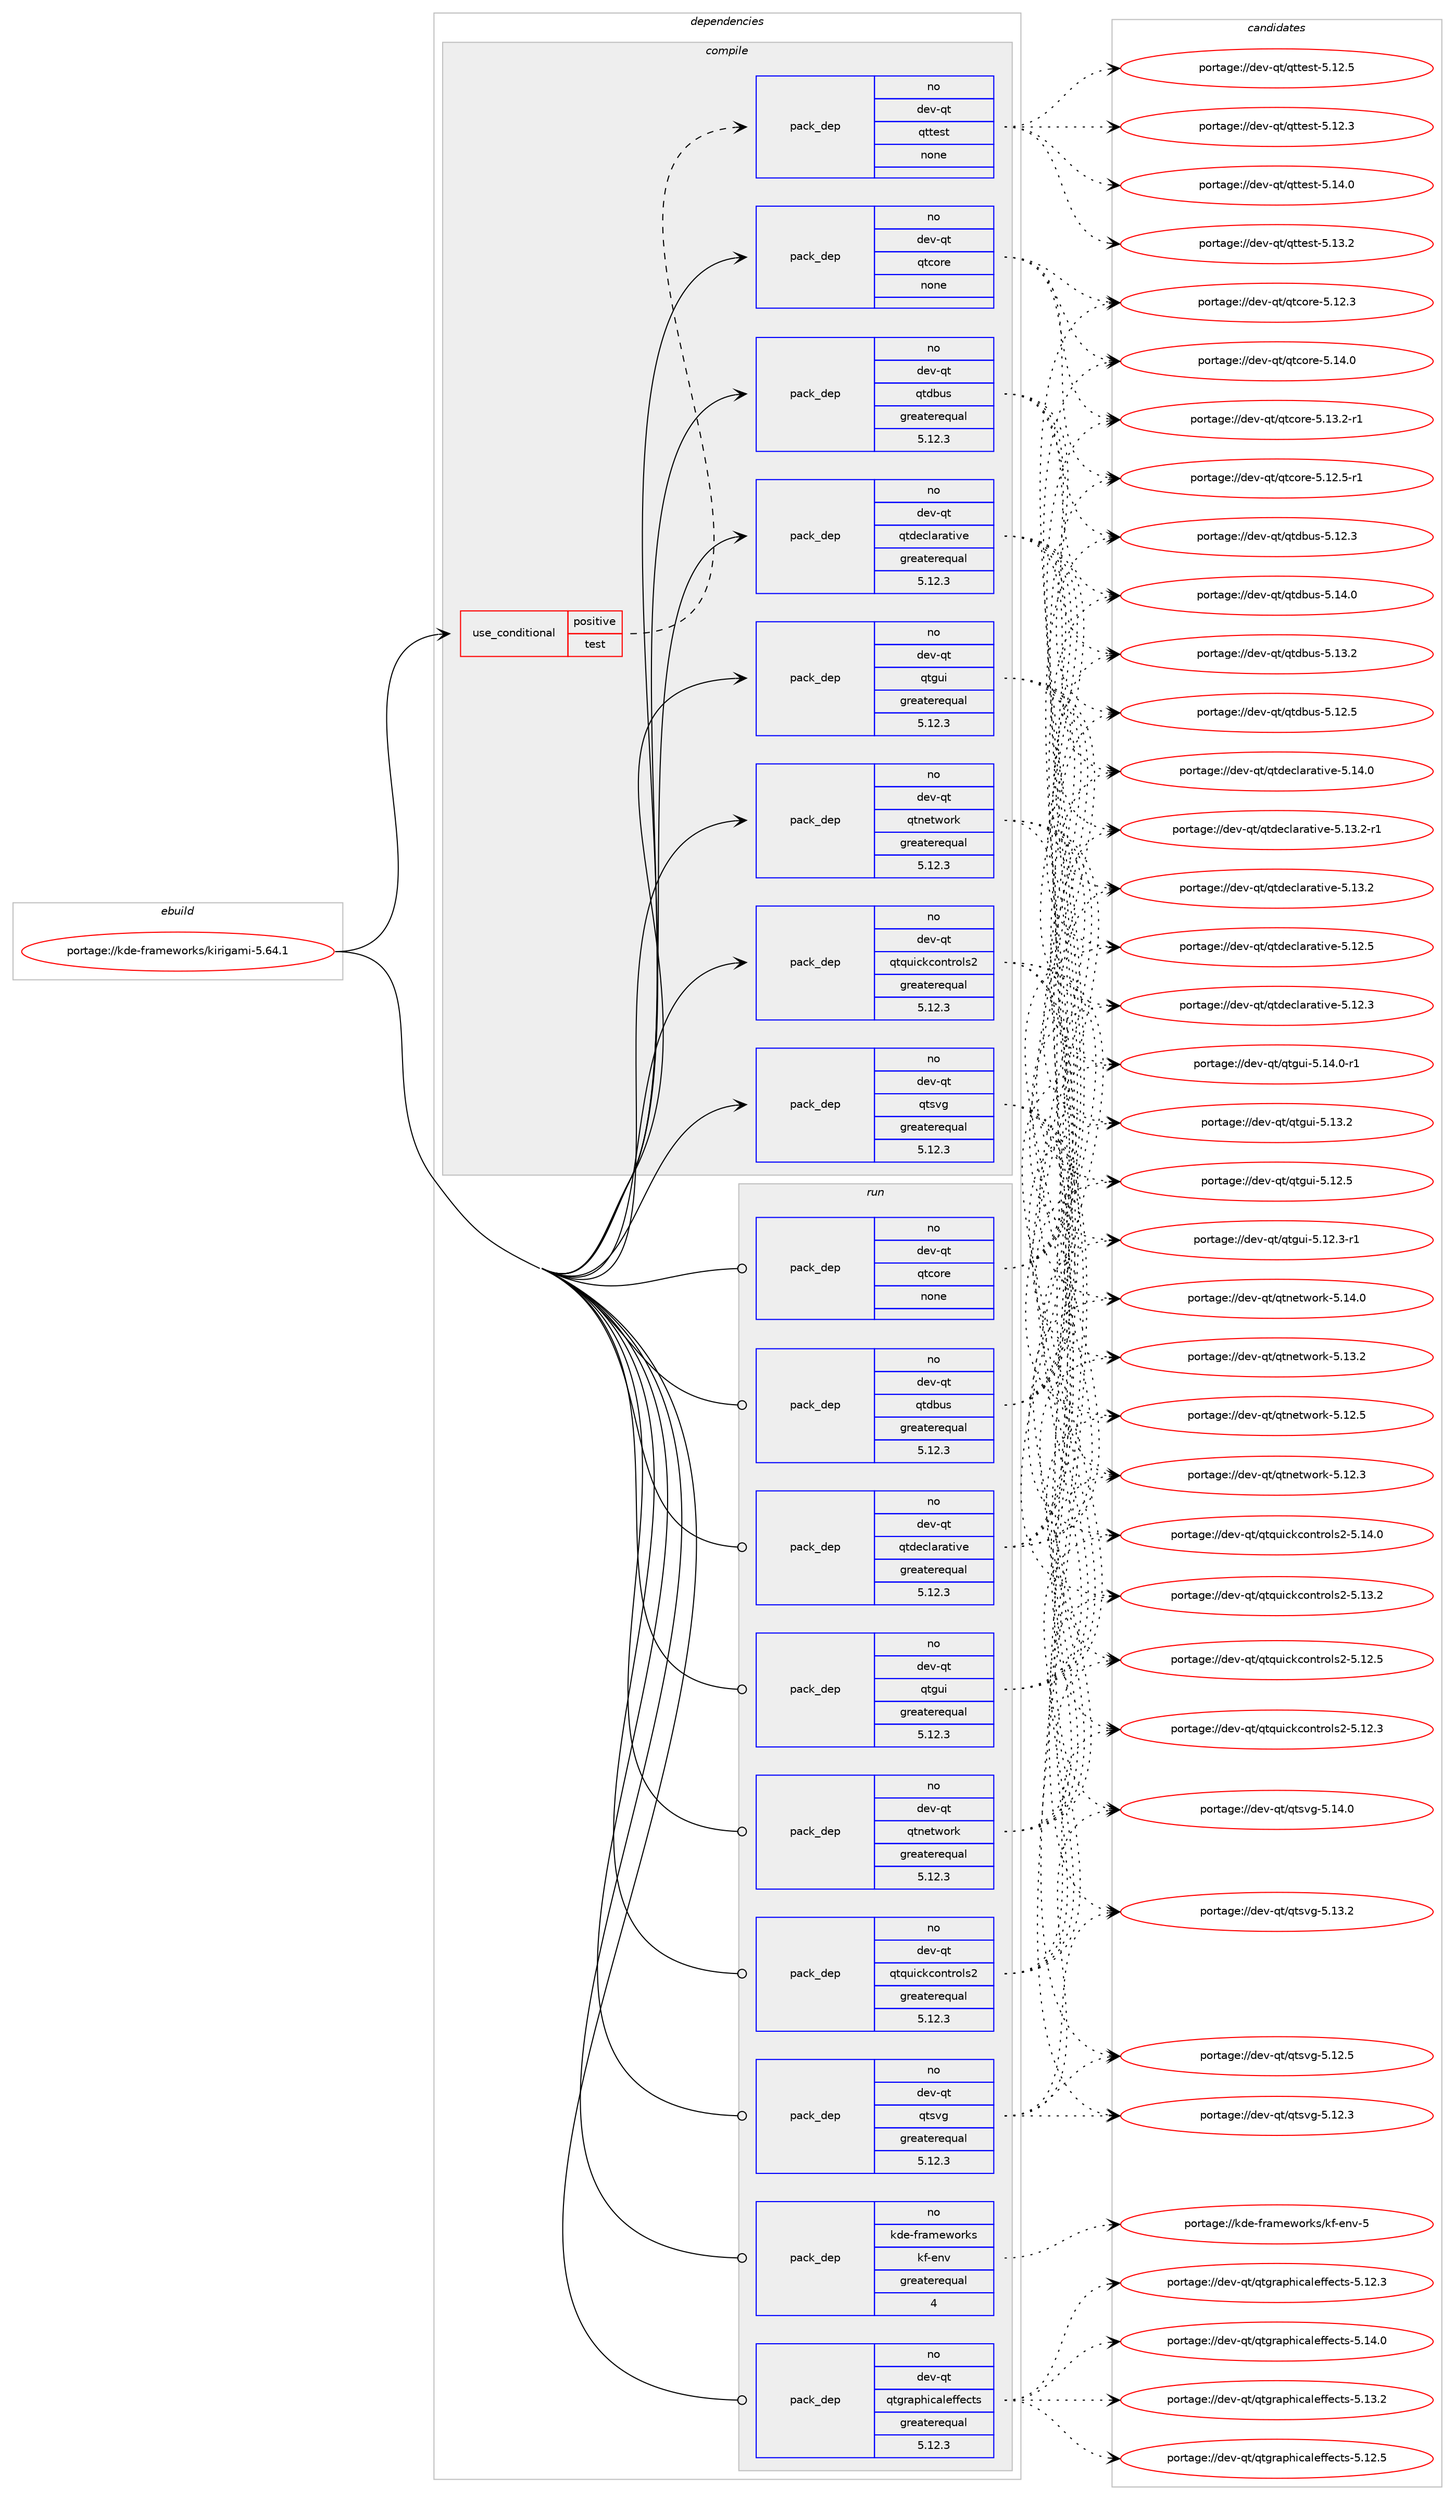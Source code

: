 digraph prolog {

# *************
# Graph options
# *************

newrank=true;
concentrate=true;
compound=true;
graph [rankdir=LR,fontname=Helvetica,fontsize=10,ranksep=1.5];#, ranksep=2.5, nodesep=0.2];
edge  [arrowhead=vee];
node  [fontname=Helvetica,fontsize=10];

# **********
# The ebuild
# **********

subgraph cluster_leftcol {
color=gray;
label=<<i>ebuild</i>>;
id [label="portage://kde-frameworks/kirigami-5.64.1", color=red, width=4, href="../kde-frameworks/kirigami-5.64.1.svg"];
}

# ****************
# The dependencies
# ****************

subgraph cluster_midcol {
color=gray;
label=<<i>dependencies</i>>;
subgraph cluster_compile {
fillcolor="#eeeeee";
style=filled;
label=<<i>compile</i>>;
subgraph cond55556 {
dependency247471 [label=<<TABLE BORDER="0" CELLBORDER="1" CELLSPACING="0" CELLPADDING="4"><TR><TD ROWSPAN="3" CELLPADDING="10">use_conditional</TD></TR><TR><TD>positive</TD></TR><TR><TD>test</TD></TR></TABLE>>, shape=none, color=red];
subgraph pack188100 {
dependency247472 [label=<<TABLE BORDER="0" CELLBORDER="1" CELLSPACING="0" CELLPADDING="4" WIDTH="220"><TR><TD ROWSPAN="6" CELLPADDING="30">pack_dep</TD></TR><TR><TD WIDTH="110">no</TD></TR><TR><TD>dev-qt</TD></TR><TR><TD>qttest</TD></TR><TR><TD>none</TD></TR><TR><TD></TD></TR></TABLE>>, shape=none, color=blue];
}
dependency247471:e -> dependency247472:w [weight=20,style="dashed",arrowhead="vee"];
}
id:e -> dependency247471:w [weight=20,style="solid",arrowhead="vee"];
subgraph pack188101 {
dependency247473 [label=<<TABLE BORDER="0" CELLBORDER="1" CELLSPACING="0" CELLPADDING="4" WIDTH="220"><TR><TD ROWSPAN="6" CELLPADDING="30">pack_dep</TD></TR><TR><TD WIDTH="110">no</TD></TR><TR><TD>dev-qt</TD></TR><TR><TD>qtcore</TD></TR><TR><TD>none</TD></TR><TR><TD></TD></TR></TABLE>>, shape=none, color=blue];
}
id:e -> dependency247473:w [weight=20,style="solid",arrowhead="vee"];
subgraph pack188102 {
dependency247474 [label=<<TABLE BORDER="0" CELLBORDER="1" CELLSPACING="0" CELLPADDING="4" WIDTH="220"><TR><TD ROWSPAN="6" CELLPADDING="30">pack_dep</TD></TR><TR><TD WIDTH="110">no</TD></TR><TR><TD>dev-qt</TD></TR><TR><TD>qtdbus</TD></TR><TR><TD>greaterequal</TD></TR><TR><TD>5.12.3</TD></TR></TABLE>>, shape=none, color=blue];
}
id:e -> dependency247474:w [weight=20,style="solid",arrowhead="vee"];
subgraph pack188103 {
dependency247475 [label=<<TABLE BORDER="0" CELLBORDER="1" CELLSPACING="0" CELLPADDING="4" WIDTH="220"><TR><TD ROWSPAN="6" CELLPADDING="30">pack_dep</TD></TR><TR><TD WIDTH="110">no</TD></TR><TR><TD>dev-qt</TD></TR><TR><TD>qtdeclarative</TD></TR><TR><TD>greaterequal</TD></TR><TR><TD>5.12.3</TD></TR></TABLE>>, shape=none, color=blue];
}
id:e -> dependency247475:w [weight=20,style="solid",arrowhead="vee"];
subgraph pack188104 {
dependency247476 [label=<<TABLE BORDER="0" CELLBORDER="1" CELLSPACING="0" CELLPADDING="4" WIDTH="220"><TR><TD ROWSPAN="6" CELLPADDING="30">pack_dep</TD></TR><TR><TD WIDTH="110">no</TD></TR><TR><TD>dev-qt</TD></TR><TR><TD>qtgui</TD></TR><TR><TD>greaterequal</TD></TR><TR><TD>5.12.3</TD></TR></TABLE>>, shape=none, color=blue];
}
id:e -> dependency247476:w [weight=20,style="solid",arrowhead="vee"];
subgraph pack188105 {
dependency247477 [label=<<TABLE BORDER="0" CELLBORDER="1" CELLSPACING="0" CELLPADDING="4" WIDTH="220"><TR><TD ROWSPAN="6" CELLPADDING="30">pack_dep</TD></TR><TR><TD WIDTH="110">no</TD></TR><TR><TD>dev-qt</TD></TR><TR><TD>qtnetwork</TD></TR><TR><TD>greaterequal</TD></TR><TR><TD>5.12.3</TD></TR></TABLE>>, shape=none, color=blue];
}
id:e -> dependency247477:w [weight=20,style="solid",arrowhead="vee"];
subgraph pack188106 {
dependency247478 [label=<<TABLE BORDER="0" CELLBORDER="1" CELLSPACING="0" CELLPADDING="4" WIDTH="220"><TR><TD ROWSPAN="6" CELLPADDING="30">pack_dep</TD></TR><TR><TD WIDTH="110">no</TD></TR><TR><TD>dev-qt</TD></TR><TR><TD>qtquickcontrols2</TD></TR><TR><TD>greaterequal</TD></TR><TR><TD>5.12.3</TD></TR></TABLE>>, shape=none, color=blue];
}
id:e -> dependency247478:w [weight=20,style="solid",arrowhead="vee"];
subgraph pack188107 {
dependency247479 [label=<<TABLE BORDER="0" CELLBORDER="1" CELLSPACING="0" CELLPADDING="4" WIDTH="220"><TR><TD ROWSPAN="6" CELLPADDING="30">pack_dep</TD></TR><TR><TD WIDTH="110">no</TD></TR><TR><TD>dev-qt</TD></TR><TR><TD>qtsvg</TD></TR><TR><TD>greaterequal</TD></TR><TR><TD>5.12.3</TD></TR></TABLE>>, shape=none, color=blue];
}
id:e -> dependency247479:w [weight=20,style="solid",arrowhead="vee"];
}
subgraph cluster_compileandrun {
fillcolor="#eeeeee";
style=filled;
label=<<i>compile and run</i>>;
}
subgraph cluster_run {
fillcolor="#eeeeee";
style=filled;
label=<<i>run</i>>;
subgraph pack188108 {
dependency247480 [label=<<TABLE BORDER="0" CELLBORDER="1" CELLSPACING="0" CELLPADDING="4" WIDTH="220"><TR><TD ROWSPAN="6" CELLPADDING="30">pack_dep</TD></TR><TR><TD WIDTH="110">no</TD></TR><TR><TD>dev-qt</TD></TR><TR><TD>qtcore</TD></TR><TR><TD>none</TD></TR><TR><TD></TD></TR></TABLE>>, shape=none, color=blue];
}
id:e -> dependency247480:w [weight=20,style="solid",arrowhead="odot"];
subgraph pack188109 {
dependency247481 [label=<<TABLE BORDER="0" CELLBORDER="1" CELLSPACING="0" CELLPADDING="4" WIDTH="220"><TR><TD ROWSPAN="6" CELLPADDING="30">pack_dep</TD></TR><TR><TD WIDTH="110">no</TD></TR><TR><TD>dev-qt</TD></TR><TR><TD>qtdbus</TD></TR><TR><TD>greaterequal</TD></TR><TR><TD>5.12.3</TD></TR></TABLE>>, shape=none, color=blue];
}
id:e -> dependency247481:w [weight=20,style="solid",arrowhead="odot"];
subgraph pack188110 {
dependency247482 [label=<<TABLE BORDER="0" CELLBORDER="1" CELLSPACING="0" CELLPADDING="4" WIDTH="220"><TR><TD ROWSPAN="6" CELLPADDING="30">pack_dep</TD></TR><TR><TD WIDTH="110">no</TD></TR><TR><TD>dev-qt</TD></TR><TR><TD>qtdeclarative</TD></TR><TR><TD>greaterequal</TD></TR><TR><TD>5.12.3</TD></TR></TABLE>>, shape=none, color=blue];
}
id:e -> dependency247482:w [weight=20,style="solid",arrowhead="odot"];
subgraph pack188111 {
dependency247483 [label=<<TABLE BORDER="0" CELLBORDER="1" CELLSPACING="0" CELLPADDING="4" WIDTH="220"><TR><TD ROWSPAN="6" CELLPADDING="30">pack_dep</TD></TR><TR><TD WIDTH="110">no</TD></TR><TR><TD>dev-qt</TD></TR><TR><TD>qtgraphicaleffects</TD></TR><TR><TD>greaterequal</TD></TR><TR><TD>5.12.3</TD></TR></TABLE>>, shape=none, color=blue];
}
id:e -> dependency247483:w [weight=20,style="solid",arrowhead="odot"];
subgraph pack188112 {
dependency247484 [label=<<TABLE BORDER="0" CELLBORDER="1" CELLSPACING="0" CELLPADDING="4" WIDTH="220"><TR><TD ROWSPAN="6" CELLPADDING="30">pack_dep</TD></TR><TR><TD WIDTH="110">no</TD></TR><TR><TD>dev-qt</TD></TR><TR><TD>qtgui</TD></TR><TR><TD>greaterequal</TD></TR><TR><TD>5.12.3</TD></TR></TABLE>>, shape=none, color=blue];
}
id:e -> dependency247484:w [weight=20,style="solid",arrowhead="odot"];
subgraph pack188113 {
dependency247485 [label=<<TABLE BORDER="0" CELLBORDER="1" CELLSPACING="0" CELLPADDING="4" WIDTH="220"><TR><TD ROWSPAN="6" CELLPADDING="30">pack_dep</TD></TR><TR><TD WIDTH="110">no</TD></TR><TR><TD>dev-qt</TD></TR><TR><TD>qtnetwork</TD></TR><TR><TD>greaterequal</TD></TR><TR><TD>5.12.3</TD></TR></TABLE>>, shape=none, color=blue];
}
id:e -> dependency247485:w [weight=20,style="solid",arrowhead="odot"];
subgraph pack188114 {
dependency247486 [label=<<TABLE BORDER="0" CELLBORDER="1" CELLSPACING="0" CELLPADDING="4" WIDTH="220"><TR><TD ROWSPAN="6" CELLPADDING="30">pack_dep</TD></TR><TR><TD WIDTH="110">no</TD></TR><TR><TD>dev-qt</TD></TR><TR><TD>qtquickcontrols2</TD></TR><TR><TD>greaterequal</TD></TR><TR><TD>5.12.3</TD></TR></TABLE>>, shape=none, color=blue];
}
id:e -> dependency247486:w [weight=20,style="solid",arrowhead="odot"];
subgraph pack188115 {
dependency247487 [label=<<TABLE BORDER="0" CELLBORDER="1" CELLSPACING="0" CELLPADDING="4" WIDTH="220"><TR><TD ROWSPAN="6" CELLPADDING="30">pack_dep</TD></TR><TR><TD WIDTH="110">no</TD></TR><TR><TD>dev-qt</TD></TR><TR><TD>qtsvg</TD></TR><TR><TD>greaterequal</TD></TR><TR><TD>5.12.3</TD></TR></TABLE>>, shape=none, color=blue];
}
id:e -> dependency247487:w [weight=20,style="solid",arrowhead="odot"];
subgraph pack188116 {
dependency247488 [label=<<TABLE BORDER="0" CELLBORDER="1" CELLSPACING="0" CELLPADDING="4" WIDTH="220"><TR><TD ROWSPAN="6" CELLPADDING="30">pack_dep</TD></TR><TR><TD WIDTH="110">no</TD></TR><TR><TD>kde-frameworks</TD></TR><TR><TD>kf-env</TD></TR><TR><TD>greaterequal</TD></TR><TR><TD>4</TD></TR></TABLE>>, shape=none, color=blue];
}
id:e -> dependency247488:w [weight=20,style="solid",arrowhead="odot"];
}
}

# **************
# The candidates
# **************

subgraph cluster_choices {
rank=same;
color=gray;
label=<<i>candidates</i>>;

subgraph choice188100 {
color=black;
nodesep=1;
choice100101118451131164711311611610111511645534649524648 [label="portage://dev-qt/qttest-5.14.0", color=red, width=4,href="../dev-qt/qttest-5.14.0.svg"];
choice100101118451131164711311611610111511645534649514650 [label="portage://dev-qt/qttest-5.13.2", color=red, width=4,href="../dev-qt/qttest-5.13.2.svg"];
choice100101118451131164711311611610111511645534649504653 [label="portage://dev-qt/qttest-5.12.5", color=red, width=4,href="../dev-qt/qttest-5.12.5.svg"];
choice100101118451131164711311611610111511645534649504651 [label="portage://dev-qt/qttest-5.12.3", color=red, width=4,href="../dev-qt/qttest-5.12.3.svg"];
dependency247472:e -> choice100101118451131164711311611610111511645534649524648:w [style=dotted,weight="100"];
dependency247472:e -> choice100101118451131164711311611610111511645534649514650:w [style=dotted,weight="100"];
dependency247472:e -> choice100101118451131164711311611610111511645534649504653:w [style=dotted,weight="100"];
dependency247472:e -> choice100101118451131164711311611610111511645534649504651:w [style=dotted,weight="100"];
}
subgraph choice188101 {
color=black;
nodesep=1;
choice10010111845113116471131169911111410145534649524648 [label="portage://dev-qt/qtcore-5.14.0", color=red, width=4,href="../dev-qt/qtcore-5.14.0.svg"];
choice100101118451131164711311699111114101455346495146504511449 [label="portage://dev-qt/qtcore-5.13.2-r1", color=red, width=4,href="../dev-qt/qtcore-5.13.2-r1.svg"];
choice100101118451131164711311699111114101455346495046534511449 [label="portage://dev-qt/qtcore-5.12.5-r1", color=red, width=4,href="../dev-qt/qtcore-5.12.5-r1.svg"];
choice10010111845113116471131169911111410145534649504651 [label="portage://dev-qt/qtcore-5.12.3", color=red, width=4,href="../dev-qt/qtcore-5.12.3.svg"];
dependency247473:e -> choice10010111845113116471131169911111410145534649524648:w [style=dotted,weight="100"];
dependency247473:e -> choice100101118451131164711311699111114101455346495146504511449:w [style=dotted,weight="100"];
dependency247473:e -> choice100101118451131164711311699111114101455346495046534511449:w [style=dotted,weight="100"];
dependency247473:e -> choice10010111845113116471131169911111410145534649504651:w [style=dotted,weight="100"];
}
subgraph choice188102 {
color=black;
nodesep=1;
choice10010111845113116471131161009811711545534649524648 [label="portage://dev-qt/qtdbus-5.14.0", color=red, width=4,href="../dev-qt/qtdbus-5.14.0.svg"];
choice10010111845113116471131161009811711545534649514650 [label="portage://dev-qt/qtdbus-5.13.2", color=red, width=4,href="../dev-qt/qtdbus-5.13.2.svg"];
choice10010111845113116471131161009811711545534649504653 [label="portage://dev-qt/qtdbus-5.12.5", color=red, width=4,href="../dev-qt/qtdbus-5.12.5.svg"];
choice10010111845113116471131161009811711545534649504651 [label="portage://dev-qt/qtdbus-5.12.3", color=red, width=4,href="../dev-qt/qtdbus-5.12.3.svg"];
dependency247474:e -> choice10010111845113116471131161009811711545534649524648:w [style=dotted,weight="100"];
dependency247474:e -> choice10010111845113116471131161009811711545534649514650:w [style=dotted,weight="100"];
dependency247474:e -> choice10010111845113116471131161009811711545534649504653:w [style=dotted,weight="100"];
dependency247474:e -> choice10010111845113116471131161009811711545534649504651:w [style=dotted,weight="100"];
}
subgraph choice188103 {
color=black;
nodesep=1;
choice100101118451131164711311610010199108971149711610511810145534649524648 [label="portage://dev-qt/qtdeclarative-5.14.0", color=red, width=4,href="../dev-qt/qtdeclarative-5.14.0.svg"];
choice1001011184511311647113116100101991089711497116105118101455346495146504511449 [label="portage://dev-qt/qtdeclarative-5.13.2-r1", color=red, width=4,href="../dev-qt/qtdeclarative-5.13.2-r1.svg"];
choice100101118451131164711311610010199108971149711610511810145534649514650 [label="portage://dev-qt/qtdeclarative-5.13.2", color=red, width=4,href="../dev-qt/qtdeclarative-5.13.2.svg"];
choice100101118451131164711311610010199108971149711610511810145534649504653 [label="portage://dev-qt/qtdeclarative-5.12.5", color=red, width=4,href="../dev-qt/qtdeclarative-5.12.5.svg"];
choice100101118451131164711311610010199108971149711610511810145534649504651 [label="portage://dev-qt/qtdeclarative-5.12.3", color=red, width=4,href="../dev-qt/qtdeclarative-5.12.3.svg"];
dependency247475:e -> choice100101118451131164711311610010199108971149711610511810145534649524648:w [style=dotted,weight="100"];
dependency247475:e -> choice1001011184511311647113116100101991089711497116105118101455346495146504511449:w [style=dotted,weight="100"];
dependency247475:e -> choice100101118451131164711311610010199108971149711610511810145534649514650:w [style=dotted,weight="100"];
dependency247475:e -> choice100101118451131164711311610010199108971149711610511810145534649504653:w [style=dotted,weight="100"];
dependency247475:e -> choice100101118451131164711311610010199108971149711610511810145534649504651:w [style=dotted,weight="100"];
}
subgraph choice188104 {
color=black;
nodesep=1;
choice1001011184511311647113116103117105455346495246484511449 [label="portage://dev-qt/qtgui-5.14.0-r1", color=red, width=4,href="../dev-qt/qtgui-5.14.0-r1.svg"];
choice100101118451131164711311610311710545534649514650 [label="portage://dev-qt/qtgui-5.13.2", color=red, width=4,href="../dev-qt/qtgui-5.13.2.svg"];
choice100101118451131164711311610311710545534649504653 [label="portage://dev-qt/qtgui-5.12.5", color=red, width=4,href="../dev-qt/qtgui-5.12.5.svg"];
choice1001011184511311647113116103117105455346495046514511449 [label="portage://dev-qt/qtgui-5.12.3-r1", color=red, width=4,href="../dev-qt/qtgui-5.12.3-r1.svg"];
dependency247476:e -> choice1001011184511311647113116103117105455346495246484511449:w [style=dotted,weight="100"];
dependency247476:e -> choice100101118451131164711311610311710545534649514650:w [style=dotted,weight="100"];
dependency247476:e -> choice100101118451131164711311610311710545534649504653:w [style=dotted,weight="100"];
dependency247476:e -> choice1001011184511311647113116103117105455346495046514511449:w [style=dotted,weight="100"];
}
subgraph choice188105 {
color=black;
nodesep=1;
choice100101118451131164711311611010111611911111410745534649524648 [label="portage://dev-qt/qtnetwork-5.14.0", color=red, width=4,href="../dev-qt/qtnetwork-5.14.0.svg"];
choice100101118451131164711311611010111611911111410745534649514650 [label="portage://dev-qt/qtnetwork-5.13.2", color=red, width=4,href="../dev-qt/qtnetwork-5.13.2.svg"];
choice100101118451131164711311611010111611911111410745534649504653 [label="portage://dev-qt/qtnetwork-5.12.5", color=red, width=4,href="../dev-qt/qtnetwork-5.12.5.svg"];
choice100101118451131164711311611010111611911111410745534649504651 [label="portage://dev-qt/qtnetwork-5.12.3", color=red, width=4,href="../dev-qt/qtnetwork-5.12.3.svg"];
dependency247477:e -> choice100101118451131164711311611010111611911111410745534649524648:w [style=dotted,weight="100"];
dependency247477:e -> choice100101118451131164711311611010111611911111410745534649514650:w [style=dotted,weight="100"];
dependency247477:e -> choice100101118451131164711311611010111611911111410745534649504653:w [style=dotted,weight="100"];
dependency247477:e -> choice100101118451131164711311611010111611911111410745534649504651:w [style=dotted,weight="100"];
}
subgraph choice188106 {
color=black;
nodesep=1;
choice100101118451131164711311611311710599107991111101161141111081155045534649524648 [label="portage://dev-qt/qtquickcontrols2-5.14.0", color=red, width=4,href="../dev-qt/qtquickcontrols2-5.14.0.svg"];
choice100101118451131164711311611311710599107991111101161141111081155045534649514650 [label="portage://dev-qt/qtquickcontrols2-5.13.2", color=red, width=4,href="../dev-qt/qtquickcontrols2-5.13.2.svg"];
choice100101118451131164711311611311710599107991111101161141111081155045534649504653 [label="portage://dev-qt/qtquickcontrols2-5.12.5", color=red, width=4,href="../dev-qt/qtquickcontrols2-5.12.5.svg"];
choice100101118451131164711311611311710599107991111101161141111081155045534649504651 [label="portage://dev-qt/qtquickcontrols2-5.12.3", color=red, width=4,href="../dev-qt/qtquickcontrols2-5.12.3.svg"];
dependency247478:e -> choice100101118451131164711311611311710599107991111101161141111081155045534649524648:w [style=dotted,weight="100"];
dependency247478:e -> choice100101118451131164711311611311710599107991111101161141111081155045534649514650:w [style=dotted,weight="100"];
dependency247478:e -> choice100101118451131164711311611311710599107991111101161141111081155045534649504653:w [style=dotted,weight="100"];
dependency247478:e -> choice100101118451131164711311611311710599107991111101161141111081155045534649504651:w [style=dotted,weight="100"];
}
subgraph choice188107 {
color=black;
nodesep=1;
choice100101118451131164711311611511810345534649524648 [label="portage://dev-qt/qtsvg-5.14.0", color=red, width=4,href="../dev-qt/qtsvg-5.14.0.svg"];
choice100101118451131164711311611511810345534649514650 [label="portage://dev-qt/qtsvg-5.13.2", color=red, width=4,href="../dev-qt/qtsvg-5.13.2.svg"];
choice100101118451131164711311611511810345534649504653 [label="portage://dev-qt/qtsvg-5.12.5", color=red, width=4,href="../dev-qt/qtsvg-5.12.5.svg"];
choice100101118451131164711311611511810345534649504651 [label="portage://dev-qt/qtsvg-5.12.3", color=red, width=4,href="../dev-qt/qtsvg-5.12.3.svg"];
dependency247479:e -> choice100101118451131164711311611511810345534649524648:w [style=dotted,weight="100"];
dependency247479:e -> choice100101118451131164711311611511810345534649514650:w [style=dotted,weight="100"];
dependency247479:e -> choice100101118451131164711311611511810345534649504653:w [style=dotted,weight="100"];
dependency247479:e -> choice100101118451131164711311611511810345534649504651:w [style=dotted,weight="100"];
}
subgraph choice188108 {
color=black;
nodesep=1;
choice10010111845113116471131169911111410145534649524648 [label="portage://dev-qt/qtcore-5.14.0", color=red, width=4,href="../dev-qt/qtcore-5.14.0.svg"];
choice100101118451131164711311699111114101455346495146504511449 [label="portage://dev-qt/qtcore-5.13.2-r1", color=red, width=4,href="../dev-qt/qtcore-5.13.2-r1.svg"];
choice100101118451131164711311699111114101455346495046534511449 [label="portage://dev-qt/qtcore-5.12.5-r1", color=red, width=4,href="../dev-qt/qtcore-5.12.5-r1.svg"];
choice10010111845113116471131169911111410145534649504651 [label="portage://dev-qt/qtcore-5.12.3", color=red, width=4,href="../dev-qt/qtcore-5.12.3.svg"];
dependency247480:e -> choice10010111845113116471131169911111410145534649524648:w [style=dotted,weight="100"];
dependency247480:e -> choice100101118451131164711311699111114101455346495146504511449:w [style=dotted,weight="100"];
dependency247480:e -> choice100101118451131164711311699111114101455346495046534511449:w [style=dotted,weight="100"];
dependency247480:e -> choice10010111845113116471131169911111410145534649504651:w [style=dotted,weight="100"];
}
subgraph choice188109 {
color=black;
nodesep=1;
choice10010111845113116471131161009811711545534649524648 [label="portage://dev-qt/qtdbus-5.14.0", color=red, width=4,href="../dev-qt/qtdbus-5.14.0.svg"];
choice10010111845113116471131161009811711545534649514650 [label="portage://dev-qt/qtdbus-5.13.2", color=red, width=4,href="../dev-qt/qtdbus-5.13.2.svg"];
choice10010111845113116471131161009811711545534649504653 [label="portage://dev-qt/qtdbus-5.12.5", color=red, width=4,href="../dev-qt/qtdbus-5.12.5.svg"];
choice10010111845113116471131161009811711545534649504651 [label="portage://dev-qt/qtdbus-5.12.3", color=red, width=4,href="../dev-qt/qtdbus-5.12.3.svg"];
dependency247481:e -> choice10010111845113116471131161009811711545534649524648:w [style=dotted,weight="100"];
dependency247481:e -> choice10010111845113116471131161009811711545534649514650:w [style=dotted,weight="100"];
dependency247481:e -> choice10010111845113116471131161009811711545534649504653:w [style=dotted,weight="100"];
dependency247481:e -> choice10010111845113116471131161009811711545534649504651:w [style=dotted,weight="100"];
}
subgraph choice188110 {
color=black;
nodesep=1;
choice100101118451131164711311610010199108971149711610511810145534649524648 [label="portage://dev-qt/qtdeclarative-5.14.0", color=red, width=4,href="../dev-qt/qtdeclarative-5.14.0.svg"];
choice1001011184511311647113116100101991089711497116105118101455346495146504511449 [label="portage://dev-qt/qtdeclarative-5.13.2-r1", color=red, width=4,href="../dev-qt/qtdeclarative-5.13.2-r1.svg"];
choice100101118451131164711311610010199108971149711610511810145534649514650 [label="portage://dev-qt/qtdeclarative-5.13.2", color=red, width=4,href="../dev-qt/qtdeclarative-5.13.2.svg"];
choice100101118451131164711311610010199108971149711610511810145534649504653 [label="portage://dev-qt/qtdeclarative-5.12.5", color=red, width=4,href="../dev-qt/qtdeclarative-5.12.5.svg"];
choice100101118451131164711311610010199108971149711610511810145534649504651 [label="portage://dev-qt/qtdeclarative-5.12.3", color=red, width=4,href="../dev-qt/qtdeclarative-5.12.3.svg"];
dependency247482:e -> choice100101118451131164711311610010199108971149711610511810145534649524648:w [style=dotted,weight="100"];
dependency247482:e -> choice1001011184511311647113116100101991089711497116105118101455346495146504511449:w [style=dotted,weight="100"];
dependency247482:e -> choice100101118451131164711311610010199108971149711610511810145534649514650:w [style=dotted,weight="100"];
dependency247482:e -> choice100101118451131164711311610010199108971149711610511810145534649504653:w [style=dotted,weight="100"];
dependency247482:e -> choice100101118451131164711311610010199108971149711610511810145534649504651:w [style=dotted,weight="100"];
}
subgraph choice188111 {
color=black;
nodesep=1;
choice10010111845113116471131161031149711210410599971081011021021019911611545534649524648 [label="portage://dev-qt/qtgraphicaleffects-5.14.0", color=red, width=4,href="../dev-qt/qtgraphicaleffects-5.14.0.svg"];
choice10010111845113116471131161031149711210410599971081011021021019911611545534649514650 [label="portage://dev-qt/qtgraphicaleffects-5.13.2", color=red, width=4,href="../dev-qt/qtgraphicaleffects-5.13.2.svg"];
choice10010111845113116471131161031149711210410599971081011021021019911611545534649504653 [label="portage://dev-qt/qtgraphicaleffects-5.12.5", color=red, width=4,href="../dev-qt/qtgraphicaleffects-5.12.5.svg"];
choice10010111845113116471131161031149711210410599971081011021021019911611545534649504651 [label="portage://dev-qt/qtgraphicaleffects-5.12.3", color=red, width=4,href="../dev-qt/qtgraphicaleffects-5.12.3.svg"];
dependency247483:e -> choice10010111845113116471131161031149711210410599971081011021021019911611545534649524648:w [style=dotted,weight="100"];
dependency247483:e -> choice10010111845113116471131161031149711210410599971081011021021019911611545534649514650:w [style=dotted,weight="100"];
dependency247483:e -> choice10010111845113116471131161031149711210410599971081011021021019911611545534649504653:w [style=dotted,weight="100"];
dependency247483:e -> choice10010111845113116471131161031149711210410599971081011021021019911611545534649504651:w [style=dotted,weight="100"];
}
subgraph choice188112 {
color=black;
nodesep=1;
choice1001011184511311647113116103117105455346495246484511449 [label="portage://dev-qt/qtgui-5.14.0-r1", color=red, width=4,href="../dev-qt/qtgui-5.14.0-r1.svg"];
choice100101118451131164711311610311710545534649514650 [label="portage://dev-qt/qtgui-5.13.2", color=red, width=4,href="../dev-qt/qtgui-5.13.2.svg"];
choice100101118451131164711311610311710545534649504653 [label="portage://dev-qt/qtgui-5.12.5", color=red, width=4,href="../dev-qt/qtgui-5.12.5.svg"];
choice1001011184511311647113116103117105455346495046514511449 [label="portage://dev-qt/qtgui-5.12.3-r1", color=red, width=4,href="../dev-qt/qtgui-5.12.3-r1.svg"];
dependency247484:e -> choice1001011184511311647113116103117105455346495246484511449:w [style=dotted,weight="100"];
dependency247484:e -> choice100101118451131164711311610311710545534649514650:w [style=dotted,weight="100"];
dependency247484:e -> choice100101118451131164711311610311710545534649504653:w [style=dotted,weight="100"];
dependency247484:e -> choice1001011184511311647113116103117105455346495046514511449:w [style=dotted,weight="100"];
}
subgraph choice188113 {
color=black;
nodesep=1;
choice100101118451131164711311611010111611911111410745534649524648 [label="portage://dev-qt/qtnetwork-5.14.0", color=red, width=4,href="../dev-qt/qtnetwork-5.14.0.svg"];
choice100101118451131164711311611010111611911111410745534649514650 [label="portage://dev-qt/qtnetwork-5.13.2", color=red, width=4,href="../dev-qt/qtnetwork-5.13.2.svg"];
choice100101118451131164711311611010111611911111410745534649504653 [label="portage://dev-qt/qtnetwork-5.12.5", color=red, width=4,href="../dev-qt/qtnetwork-5.12.5.svg"];
choice100101118451131164711311611010111611911111410745534649504651 [label="portage://dev-qt/qtnetwork-5.12.3", color=red, width=4,href="../dev-qt/qtnetwork-5.12.3.svg"];
dependency247485:e -> choice100101118451131164711311611010111611911111410745534649524648:w [style=dotted,weight="100"];
dependency247485:e -> choice100101118451131164711311611010111611911111410745534649514650:w [style=dotted,weight="100"];
dependency247485:e -> choice100101118451131164711311611010111611911111410745534649504653:w [style=dotted,weight="100"];
dependency247485:e -> choice100101118451131164711311611010111611911111410745534649504651:w [style=dotted,weight="100"];
}
subgraph choice188114 {
color=black;
nodesep=1;
choice100101118451131164711311611311710599107991111101161141111081155045534649524648 [label="portage://dev-qt/qtquickcontrols2-5.14.0", color=red, width=4,href="../dev-qt/qtquickcontrols2-5.14.0.svg"];
choice100101118451131164711311611311710599107991111101161141111081155045534649514650 [label="portage://dev-qt/qtquickcontrols2-5.13.2", color=red, width=4,href="../dev-qt/qtquickcontrols2-5.13.2.svg"];
choice100101118451131164711311611311710599107991111101161141111081155045534649504653 [label="portage://dev-qt/qtquickcontrols2-5.12.5", color=red, width=4,href="../dev-qt/qtquickcontrols2-5.12.5.svg"];
choice100101118451131164711311611311710599107991111101161141111081155045534649504651 [label="portage://dev-qt/qtquickcontrols2-5.12.3", color=red, width=4,href="../dev-qt/qtquickcontrols2-5.12.3.svg"];
dependency247486:e -> choice100101118451131164711311611311710599107991111101161141111081155045534649524648:w [style=dotted,weight="100"];
dependency247486:e -> choice100101118451131164711311611311710599107991111101161141111081155045534649514650:w [style=dotted,weight="100"];
dependency247486:e -> choice100101118451131164711311611311710599107991111101161141111081155045534649504653:w [style=dotted,weight="100"];
dependency247486:e -> choice100101118451131164711311611311710599107991111101161141111081155045534649504651:w [style=dotted,weight="100"];
}
subgraph choice188115 {
color=black;
nodesep=1;
choice100101118451131164711311611511810345534649524648 [label="portage://dev-qt/qtsvg-5.14.0", color=red, width=4,href="../dev-qt/qtsvg-5.14.0.svg"];
choice100101118451131164711311611511810345534649514650 [label="portage://dev-qt/qtsvg-5.13.2", color=red, width=4,href="../dev-qt/qtsvg-5.13.2.svg"];
choice100101118451131164711311611511810345534649504653 [label="portage://dev-qt/qtsvg-5.12.5", color=red, width=4,href="../dev-qt/qtsvg-5.12.5.svg"];
choice100101118451131164711311611511810345534649504651 [label="portage://dev-qt/qtsvg-5.12.3", color=red, width=4,href="../dev-qt/qtsvg-5.12.3.svg"];
dependency247487:e -> choice100101118451131164711311611511810345534649524648:w [style=dotted,weight="100"];
dependency247487:e -> choice100101118451131164711311611511810345534649514650:w [style=dotted,weight="100"];
dependency247487:e -> choice100101118451131164711311611511810345534649504653:w [style=dotted,weight="100"];
dependency247487:e -> choice100101118451131164711311611511810345534649504651:w [style=dotted,weight="100"];
}
subgraph choice188116 {
color=black;
nodesep=1;
choice107100101451021149710910111911111410711547107102451011101184553 [label="portage://kde-frameworks/kf-env-5", color=red, width=4,href="../kde-frameworks/kf-env-5.svg"];
dependency247488:e -> choice107100101451021149710910111911111410711547107102451011101184553:w [style=dotted,weight="100"];
}
}

}
